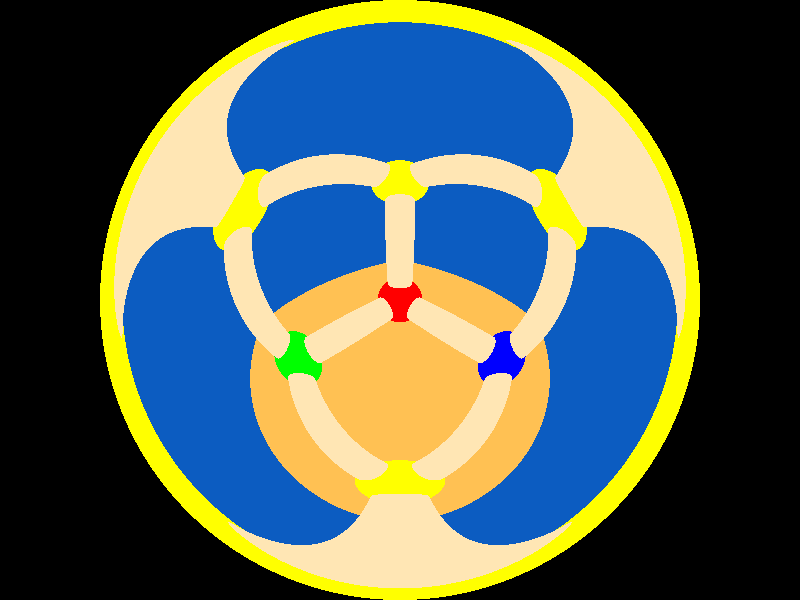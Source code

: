 // Persistence Of Vision raytracer version 3.0 sample file.
// Super-fisheye camera example
// File by Dieter Bayer

#version 3.0
global_settings { assumed_gamma 2.2 }

#include "colors.inc"

// camera used for super-fisheye 
// sitting in the center of the cage looking at the red ball

camera {
  fisheye
  angle 360
  location <0, 10, 0>
  right <4/3, 0, 0>
  up <0, 1, 0>   
  direction <0, 0, 1> 
  look_at <10, 0, 10>
}

background { color red 0.078 green 0.361 blue 0.753 }

light_source { <100, 100, -100> color Gray60 }

light_source { <-100, 100, -100> color Gray60 }

#declare My_Texture_1 =
texture {
  pigment {
    color red 1 green 0.75 blue 0.33
  }
  finish {
    diffuse 1
    phong 0
    phong_size 0
    reflection 0
    refraction 0
    ior 0
  }
}

triangle { <50, -4, 50> <-50, -4, 50> <-50, -4, -50> texture { My_Texture_1 } }
triangle { <50, -4, 50> <-50, -4, -50> <50, -4, -50> texture { My_Texture_1 } }

#declare My_Texture_2 =
texture {
  pigment {
    color red 1 green 0.9 blue 0.7
  }
  finish {
    diffuse 0.5
    phong 0.5
    phong_size 3
    reflection 0.5
    refraction 0
    ior 0
  }
}

/* red */

#declare My_Texture_3 =
texture {
  pigment {
    color red 1 green 0 blue 0
  }
  finish {
    diffuse 0.5
    phong 0.5
    phong_size 3
    reflection 0.5
    refraction 0
    ior 0
  }
}

/* green */

#declare My_Texture_4 =
texture {
  pigment {
    color red 0 green 1 blue 0
  }
  finish {
    diffuse 0.5
    phong 0.5
    phong_size 3
    reflection 0.5
    refraction 0
    ior 0
  }
}

/* blue */

#declare My_Texture_5 =
texture {
  pigment {
    color red 0 green 0 blue 1
  }
  finish {
    diffuse 0.5
    phong 0.5
    phong_size 3
    reflection 0.5
    refraction 0
    ior 0
  }
}

/* yellow */

#declare My_Texture_6 =
texture {
  pigment {
    color red 1 green 1 blue 0
  }
  finish {
    diffuse 0.5
    phong 0.5
    phong_size 3
    reflection 0.5
    refraction 0
    ior 0
  }
}

sphere { <+10, 0, +10>, 4 texture { My_Texture_3 } }

sphere { <-10, 0, -10>, 4 texture { My_Texture_6 } }

sphere { <+10, 0, -10>, 4 texture { My_Texture_5 } }

sphere { <-10, 0, +10>, 4 texture { My_Texture_4 } }


sphere { <-10, 20, -10>, 4 texture { My_Texture_6 } }

sphere { <+10, 20, -10>, 4 texture { My_Texture_6 } }

sphere { <-10, 20, +10>, 4 texture { My_Texture_6 } }

sphere { <+10, 20, +10>, 4 texture { My_Texture_6 } }

cylinder { <-10, 0, -10>, <+10, 0, -10>, 2 texture { My_Texture_2 } }

cylinder { <+10, 0, -10>, <+10, 0, +10>, 2 texture { My_Texture_2 } }

cylinder { <+10, 0, +10>, <-10, 0, +10>, 2 texture { My_Texture_2 } }

cylinder { <-10, 0, +10>, <-10, 0, -10>, 2 texture { My_Texture_2 } }

cylinder { <-10, 20, -10>, <+10, 20, -10>, 2 texture { My_Texture_2 } }

cylinder { <+10, 20, -10>, <+10, 20, +10>, 2 texture { My_Texture_2 } }

cylinder { <+10, 20, +10>, <-10, 20, +10>, 2 texture { My_Texture_2 } }

cylinder { <-10, 20, +10>, <-10, 20, -10>, 2 texture { My_Texture_2 } }

cylinder { <-10, 0, -10>, <-10, 20, -10>, 2 texture { My_Texture_2 } }

cylinder { <-10, 0, +10>, <-10, 20, +10>, 2 texture { My_Texture_2 } }

cylinder { <+10, 0, +10>, <+10, 20, +10>, 2 texture { My_Texture_2 } }

cylinder { <+10, 0, -10>, <+10, 20, -10>, 2 texture { My_Texture_2 } }

